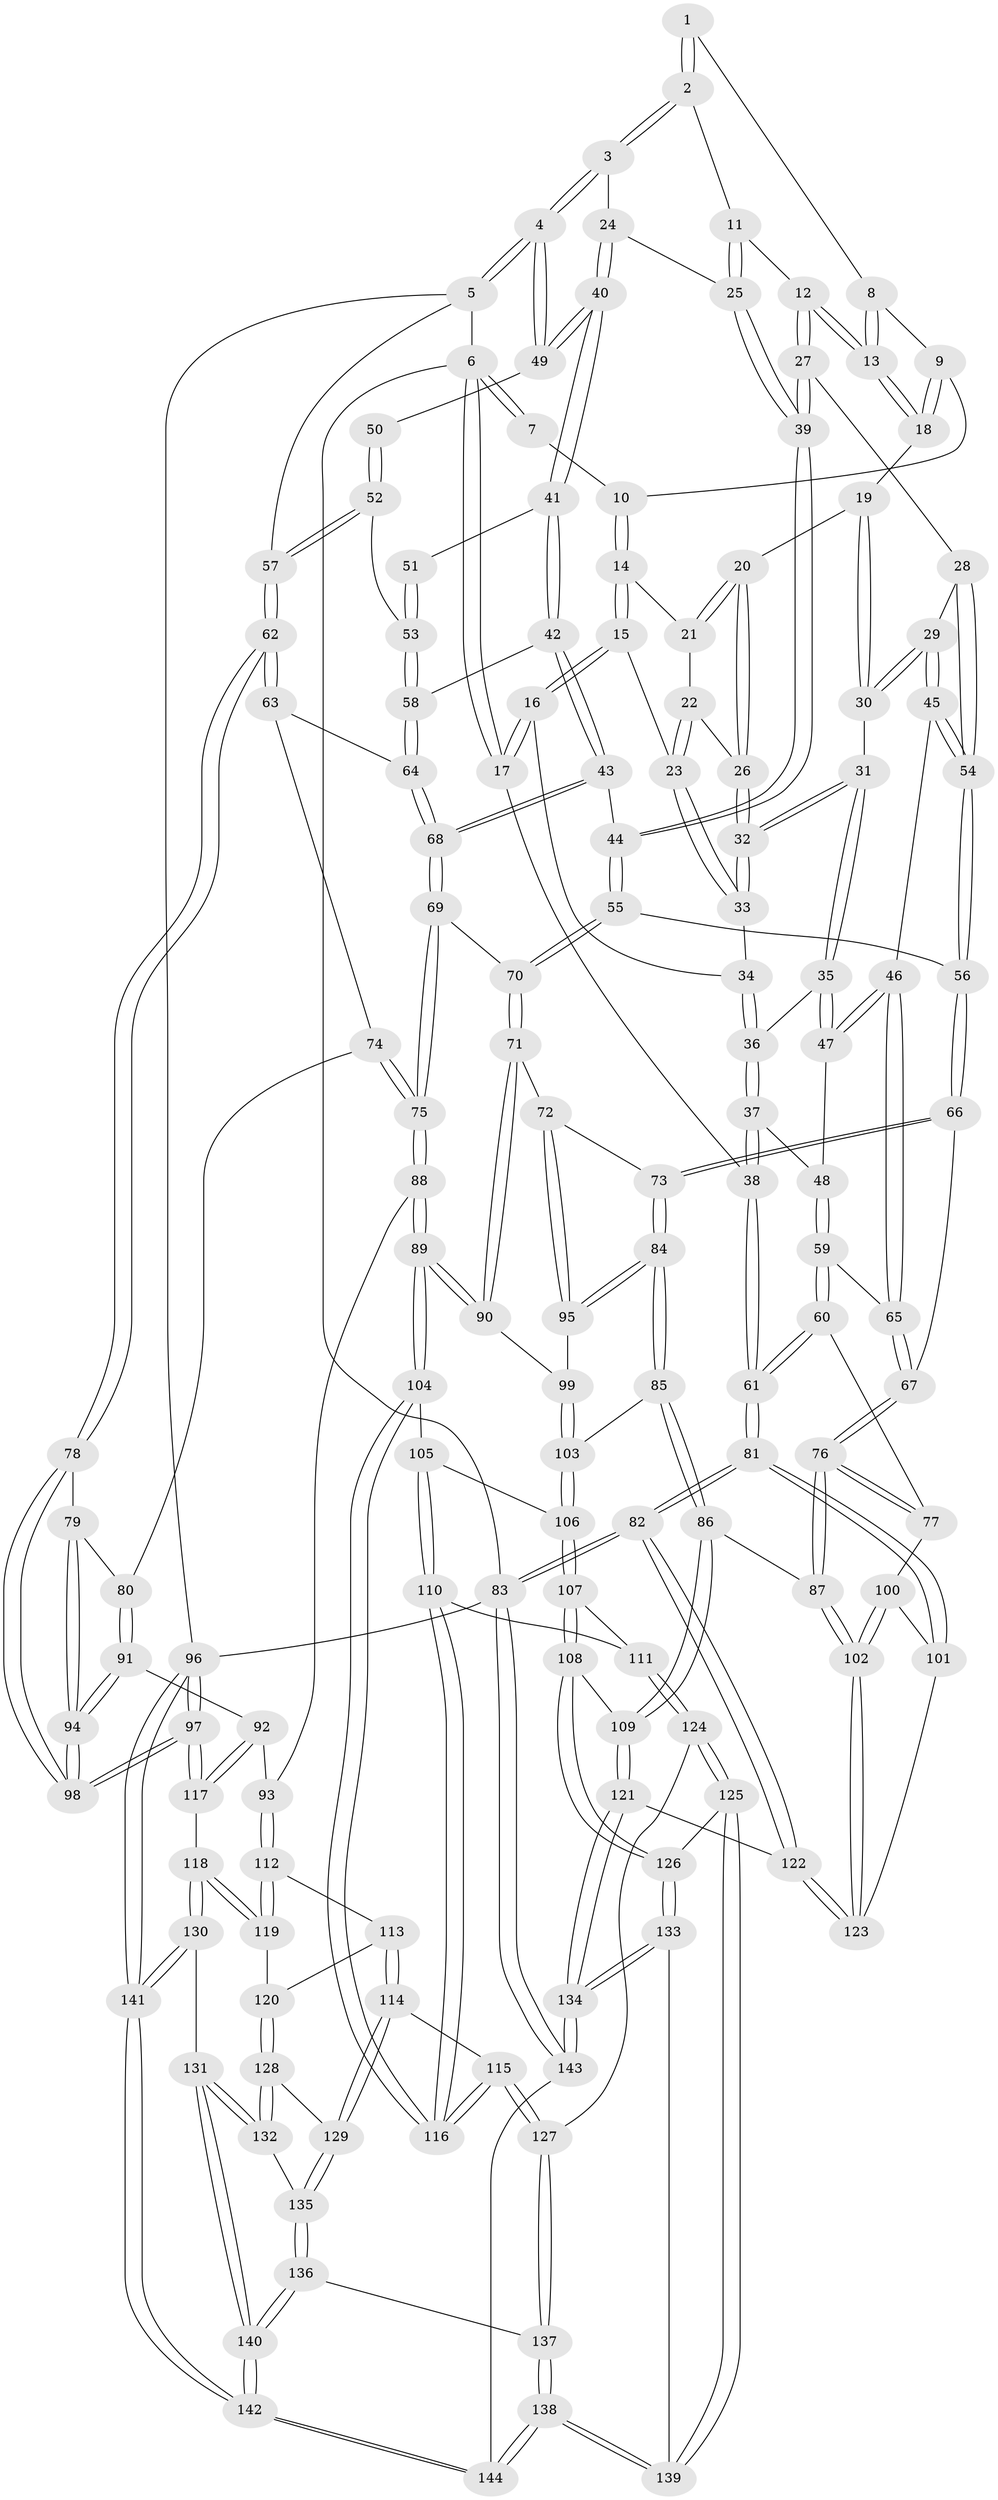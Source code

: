 // Generated by graph-tools (version 1.1) at 2025/27/03/15/25 16:27:57]
// undirected, 144 vertices, 357 edges
graph export_dot {
graph [start="1"]
  node [color=gray90,style=filled];
  1 [pos="+0.29284686390348746+0"];
  2 [pos="+0.5919702175234706+0"];
  3 [pos="+1+0"];
  4 [pos="+1+0"];
  5 [pos="+1+0"];
  6 [pos="+0+0"];
  7 [pos="+0+0"];
  8 [pos="+0.2738086517404144+0"];
  9 [pos="+0.242361616196331+0.044950777035554695"];
  10 [pos="+0.08996456722721781+0.017628556250372646"];
  11 [pos="+0.5839534881439388+0"];
  12 [pos="+0.40889054489500565+0.17360030016239314"];
  13 [pos="+0.4052660668657235+0.1711544260990002"];
  14 [pos="+0.08387041927519076+0.08271490288204818"];
  15 [pos="+0.06310099454110346+0.0991134434497247"];
  16 [pos="+0+0.14920754096103017"];
  17 [pos="+0+0.1464403487222144"];
  18 [pos="+0.24215915584037134+0.07619704450458956"];
  19 [pos="+0.2365756683567659+0.08141444743775958"];
  20 [pos="+0.18665628856072364+0.10916376117933718"];
  21 [pos="+0.11366309417876254+0.09226586415377415"];
  22 [pos="+0.12211226025395304+0.1596071704427689"];
  23 [pos="+0.10704730905951215+0.17945555979813477"];
  24 [pos="+0.6862054108171818+0.23707487044398912"];
  25 [pos="+0.616475249126685+0.22558371084769085"];
  26 [pos="+0.1822792912760483+0.12486209990731209"];
  27 [pos="+0.41233605633156384+0.23812033906883248"];
  28 [pos="+0.38818146895268607+0.2558753981855529"];
  29 [pos="+0.2807336845524229+0.27035046495380805"];
  30 [pos="+0.24685703386454025+0.26161593752670803"];
  31 [pos="+0.18086462954695537+0.26150200673390245"];
  32 [pos="+0.1664767167976666+0.24268545833136543"];
  33 [pos="+0.11276500110315144+0.22010839829147116"];
  34 [pos="+0.06381167527887026+0.22470195432403867"];
  35 [pos="+0.15567589575162513+0.30672005960158694"];
  36 [pos="+0.04687599036938349+0.31757460188745834"];
  37 [pos="+0+0.35953900953745216"];
  38 [pos="+0+0.35924749432027897"];
  39 [pos="+0.5062120611095898+0.28460229961185085"];
  40 [pos="+0.7310372055374049+0.32511222895691305"];
  41 [pos="+0.7381688927443026+0.3694421091047263"];
  42 [pos="+0.7293879889680023+0.39120565496440995"];
  43 [pos="+0.6946573849551536+0.4299757153701265"];
  44 [pos="+0.5578812999062703+0.415767219346251"];
  45 [pos="+0.24077151989048354+0.4089456480167353"];
  46 [pos="+0.17346007479813505+0.43286431963370425"];
  47 [pos="+0.1574730661516028+0.4195613089768945"];
  48 [pos="+0.08787514510836932+0.4221759087036176"];
  49 [pos="+1+0"];
  50 [pos="+0.8901402250847766+0.3122506512222714"];
  51 [pos="+0.8411931403564279+0.3424630209758407"];
  52 [pos="+0.9099512760333719+0.3925087526000671"];
  53 [pos="+0.8820139242659686+0.4462331150203561"];
  54 [pos="+0.34976071048817514+0.44172581871846084"];
  55 [pos="+0.5322230702861841+0.4524467536228742"];
  56 [pos="+0.36391878054939225+0.4761003879454394"];
  57 [pos="+1+0.42628221297769514"];
  58 [pos="+0.8794640328533359+0.4605006968048431"];
  59 [pos="+0.027512132679008216+0.5422121127586474"];
  60 [pos="+0+0.5603108864700947"];
  61 [pos="+0+0.5898292785738427"];
  62 [pos="+1+0.4325166612192039"];
  63 [pos="+0.9208459193850091+0.5107981252236445"];
  64 [pos="+0.8896541697779639+0.48187642081147486"];
  65 [pos="+0.18799662520361318+0.5338971065705981"];
  66 [pos="+0.3432836210411056+0.5388881460536032"];
  67 [pos="+0.2095222843768534+0.5633927939694903"];
  68 [pos="+0.7222097902180921+0.5278486051300489"];
  69 [pos="+0.7221693502653141+0.5663019586633454"];
  70 [pos="+0.5341475901985733+0.5596431643264019"];
  71 [pos="+0.5179695172242201+0.6002885137484604"];
  72 [pos="+0.5081279316680765+0.6017619513010025"];
  73 [pos="+0.37317598043984174+0.5856864663528983"];
  74 [pos="+0.9031237894095407+0.5578897765098783"];
  75 [pos="+0.7404357545151534+0.6236087384990632"];
  76 [pos="+0.18800688196518092+0.6459032451195743"];
  77 [pos="+0.11668524736475083+0.6485539256719574"];
  78 [pos="+1+0.5476603633131467"];
  79 [pos="+0.9412147569966957+0.6246981892272769"];
  80 [pos="+0.9294919125282501+0.62136418155419"];
  81 [pos="+0+0.7216820245039257"];
  82 [pos="+0+1"];
  83 [pos="+0+1"];
  84 [pos="+0.35728332575701016+0.6826783480443831"];
  85 [pos="+0.35461154932876454+0.6893193672077472"];
  86 [pos="+0.30402290827386574+0.7407780186713389"];
  87 [pos="+0.20159048919689915+0.6766134264256957"];
  88 [pos="+0.7361672754937304+0.6549375545811751"];
  89 [pos="+0.6077157268674074+0.7188073759418226"];
  90 [pos="+0.5572951845310455+0.6622777242499359"];
  91 [pos="+0.8733271490779102+0.7225255221274662"];
  92 [pos="+0.8608986958189645+0.7251138387551722"];
  93 [pos="+0.7820346177132841+0.7020132433866623"];
  94 [pos="+1+0.8144278069657603"];
  95 [pos="+0.4533148708700071+0.6729005677157165"];
  96 [pos="+1+1"];
  97 [pos="+1+0.8913708189419185"];
  98 [pos="+1+0.8898048736395541"];
  99 [pos="+0.4599498866190342+0.7079083981314807"];
  100 [pos="+0.0787238928937458+0.68570224450172"];
  101 [pos="+0+0.7342630361351652"];
  102 [pos="+0.12209431623486791+0.7940148591785925"];
  103 [pos="+0.4496313805498727+0.7330426338467745"];
  104 [pos="+0.5995105900938064+0.7430132465916417"];
  105 [pos="+0.46998958044687394+0.7522992598592745"];
  106 [pos="+0.45317648824325546+0.7395547477445527"];
  107 [pos="+0.3825368092080891+0.799882306254442"];
  108 [pos="+0.33423042394039326+0.7960014031540549"];
  109 [pos="+0.30905984033895434+0.7832687512082722"];
  110 [pos="+0.4552887481635345+0.8205507419150939"];
  111 [pos="+0.44954639016363446+0.8279531207621303"];
  112 [pos="+0.7737135104259198+0.7443504178466632"];
  113 [pos="+0.7138097967301353+0.8062056348052872"];
  114 [pos="+0.6057524542211948+0.7896799884682926"];
  115 [pos="+0.6002633091019511+0.7844734280903333"];
  116 [pos="+0.6001115985396249+0.783732101638906"];
  117 [pos="+0.8621443970830669+0.8785806333712645"];
  118 [pos="+0.8337303918963019+0.895250668132473"];
  119 [pos="+0.774815819212997+0.7970044950222178"];
  120 [pos="+0.7305558557601091+0.8449984712931817"];
  121 [pos="+0.2107545088621424+0.9127584044625847"];
  122 [pos="+0.13351557541832626+0.8429601050937533"];
  123 [pos="+0.11977584858132975+0.7998615884902363"];
  124 [pos="+0.4573898260453242+0.8618606013450633"];
  125 [pos="+0.4418956284018305+0.8897000511356493"];
  126 [pos="+0.37638219674904205+0.8726229202733647"];
  127 [pos="+0.5491334496188827+0.8714301084959587"];
  128 [pos="+0.7256196055976984+0.8628265649723603"];
  129 [pos="+0.6381245376363+0.8334655997196324"];
  130 [pos="+0.8234114958899207+0.907810197894192"];
  131 [pos="+0.7771941222146636+0.9275154546079655"];
  132 [pos="+0.7422157820640819+0.8951286436810869"];
  133 [pos="+0.3321719539570783+0.9809285494340213"];
  134 [pos="+0.23330938124807402+1"];
  135 [pos="+0.6493280469805786+0.9061686766052531"];
  136 [pos="+0.6375207664432609+0.9387372269389822"];
  137 [pos="+0.5575247677937221+0.975994838900766"];
  138 [pos="+0.5289019629490762+1"];
  139 [pos="+0.44207471930674275+0.9019693472460989"];
  140 [pos="+0.7430300780931125+0.9927521218792841"];
  141 [pos="+1+1"];
  142 [pos="+0.7303021815524775+1"];
  143 [pos="+0.218109367044102+1"];
  144 [pos="+0.4919609972343327+1"];
  1 -- 2;
  1 -- 2;
  1 -- 8;
  2 -- 3;
  2 -- 3;
  2 -- 11;
  3 -- 4;
  3 -- 4;
  3 -- 24;
  4 -- 5;
  4 -- 5;
  4 -- 49;
  4 -- 49;
  5 -- 6;
  5 -- 57;
  5 -- 96;
  6 -- 7;
  6 -- 7;
  6 -- 17;
  6 -- 17;
  6 -- 83;
  7 -- 10;
  8 -- 9;
  8 -- 13;
  8 -- 13;
  9 -- 10;
  9 -- 18;
  9 -- 18;
  10 -- 14;
  10 -- 14;
  11 -- 12;
  11 -- 25;
  11 -- 25;
  12 -- 13;
  12 -- 13;
  12 -- 27;
  12 -- 27;
  13 -- 18;
  13 -- 18;
  14 -- 15;
  14 -- 15;
  14 -- 21;
  15 -- 16;
  15 -- 16;
  15 -- 23;
  16 -- 17;
  16 -- 17;
  16 -- 34;
  17 -- 38;
  18 -- 19;
  19 -- 20;
  19 -- 30;
  19 -- 30;
  20 -- 21;
  20 -- 21;
  20 -- 26;
  20 -- 26;
  21 -- 22;
  22 -- 23;
  22 -- 23;
  22 -- 26;
  23 -- 33;
  23 -- 33;
  24 -- 25;
  24 -- 40;
  24 -- 40;
  25 -- 39;
  25 -- 39;
  26 -- 32;
  26 -- 32;
  27 -- 28;
  27 -- 39;
  27 -- 39;
  28 -- 29;
  28 -- 54;
  28 -- 54;
  29 -- 30;
  29 -- 30;
  29 -- 45;
  29 -- 45;
  30 -- 31;
  31 -- 32;
  31 -- 32;
  31 -- 35;
  31 -- 35;
  32 -- 33;
  32 -- 33;
  33 -- 34;
  34 -- 36;
  34 -- 36;
  35 -- 36;
  35 -- 47;
  35 -- 47;
  36 -- 37;
  36 -- 37;
  37 -- 38;
  37 -- 38;
  37 -- 48;
  38 -- 61;
  38 -- 61;
  39 -- 44;
  39 -- 44;
  40 -- 41;
  40 -- 41;
  40 -- 49;
  40 -- 49;
  41 -- 42;
  41 -- 42;
  41 -- 51;
  42 -- 43;
  42 -- 43;
  42 -- 58;
  43 -- 44;
  43 -- 68;
  43 -- 68;
  44 -- 55;
  44 -- 55;
  45 -- 46;
  45 -- 54;
  45 -- 54;
  46 -- 47;
  46 -- 47;
  46 -- 65;
  46 -- 65;
  47 -- 48;
  48 -- 59;
  48 -- 59;
  49 -- 50;
  50 -- 52;
  50 -- 52;
  51 -- 53;
  51 -- 53;
  52 -- 53;
  52 -- 57;
  52 -- 57;
  53 -- 58;
  53 -- 58;
  54 -- 56;
  54 -- 56;
  55 -- 56;
  55 -- 70;
  55 -- 70;
  56 -- 66;
  56 -- 66;
  57 -- 62;
  57 -- 62;
  58 -- 64;
  58 -- 64;
  59 -- 60;
  59 -- 60;
  59 -- 65;
  60 -- 61;
  60 -- 61;
  60 -- 77;
  61 -- 81;
  61 -- 81;
  62 -- 63;
  62 -- 63;
  62 -- 78;
  62 -- 78;
  63 -- 64;
  63 -- 74;
  64 -- 68;
  64 -- 68;
  65 -- 67;
  65 -- 67;
  66 -- 67;
  66 -- 73;
  66 -- 73;
  67 -- 76;
  67 -- 76;
  68 -- 69;
  68 -- 69;
  69 -- 70;
  69 -- 75;
  69 -- 75;
  70 -- 71;
  70 -- 71;
  71 -- 72;
  71 -- 90;
  71 -- 90;
  72 -- 73;
  72 -- 95;
  72 -- 95;
  73 -- 84;
  73 -- 84;
  74 -- 75;
  74 -- 75;
  74 -- 80;
  75 -- 88;
  75 -- 88;
  76 -- 77;
  76 -- 77;
  76 -- 87;
  76 -- 87;
  77 -- 100;
  78 -- 79;
  78 -- 98;
  78 -- 98;
  79 -- 80;
  79 -- 94;
  79 -- 94;
  80 -- 91;
  80 -- 91;
  81 -- 82;
  81 -- 82;
  81 -- 101;
  81 -- 101;
  82 -- 83;
  82 -- 83;
  82 -- 122;
  82 -- 122;
  83 -- 143;
  83 -- 143;
  83 -- 96;
  84 -- 85;
  84 -- 85;
  84 -- 95;
  84 -- 95;
  85 -- 86;
  85 -- 86;
  85 -- 103;
  86 -- 87;
  86 -- 109;
  86 -- 109;
  87 -- 102;
  87 -- 102;
  88 -- 89;
  88 -- 89;
  88 -- 93;
  89 -- 90;
  89 -- 90;
  89 -- 104;
  89 -- 104;
  90 -- 99;
  91 -- 92;
  91 -- 94;
  91 -- 94;
  92 -- 93;
  92 -- 117;
  92 -- 117;
  93 -- 112;
  93 -- 112;
  94 -- 98;
  94 -- 98;
  95 -- 99;
  96 -- 97;
  96 -- 97;
  96 -- 141;
  96 -- 141;
  97 -- 98;
  97 -- 98;
  97 -- 117;
  97 -- 117;
  99 -- 103;
  99 -- 103;
  100 -- 101;
  100 -- 102;
  100 -- 102;
  101 -- 123;
  102 -- 123;
  102 -- 123;
  103 -- 106;
  103 -- 106;
  104 -- 105;
  104 -- 116;
  104 -- 116;
  105 -- 106;
  105 -- 110;
  105 -- 110;
  106 -- 107;
  106 -- 107;
  107 -- 108;
  107 -- 108;
  107 -- 111;
  108 -- 109;
  108 -- 126;
  108 -- 126;
  109 -- 121;
  109 -- 121;
  110 -- 111;
  110 -- 116;
  110 -- 116;
  111 -- 124;
  111 -- 124;
  112 -- 113;
  112 -- 119;
  112 -- 119;
  113 -- 114;
  113 -- 114;
  113 -- 120;
  114 -- 115;
  114 -- 129;
  114 -- 129;
  115 -- 116;
  115 -- 116;
  115 -- 127;
  115 -- 127;
  117 -- 118;
  118 -- 119;
  118 -- 119;
  118 -- 130;
  118 -- 130;
  119 -- 120;
  120 -- 128;
  120 -- 128;
  121 -- 122;
  121 -- 134;
  121 -- 134;
  122 -- 123;
  122 -- 123;
  124 -- 125;
  124 -- 125;
  124 -- 127;
  125 -- 126;
  125 -- 139;
  125 -- 139;
  126 -- 133;
  126 -- 133;
  127 -- 137;
  127 -- 137;
  128 -- 129;
  128 -- 132;
  128 -- 132;
  129 -- 135;
  129 -- 135;
  130 -- 131;
  130 -- 141;
  130 -- 141;
  131 -- 132;
  131 -- 132;
  131 -- 140;
  131 -- 140;
  132 -- 135;
  133 -- 134;
  133 -- 134;
  133 -- 139;
  134 -- 143;
  134 -- 143;
  135 -- 136;
  135 -- 136;
  136 -- 137;
  136 -- 140;
  136 -- 140;
  137 -- 138;
  137 -- 138;
  138 -- 139;
  138 -- 139;
  138 -- 144;
  138 -- 144;
  140 -- 142;
  140 -- 142;
  141 -- 142;
  141 -- 142;
  142 -- 144;
  142 -- 144;
  143 -- 144;
}
